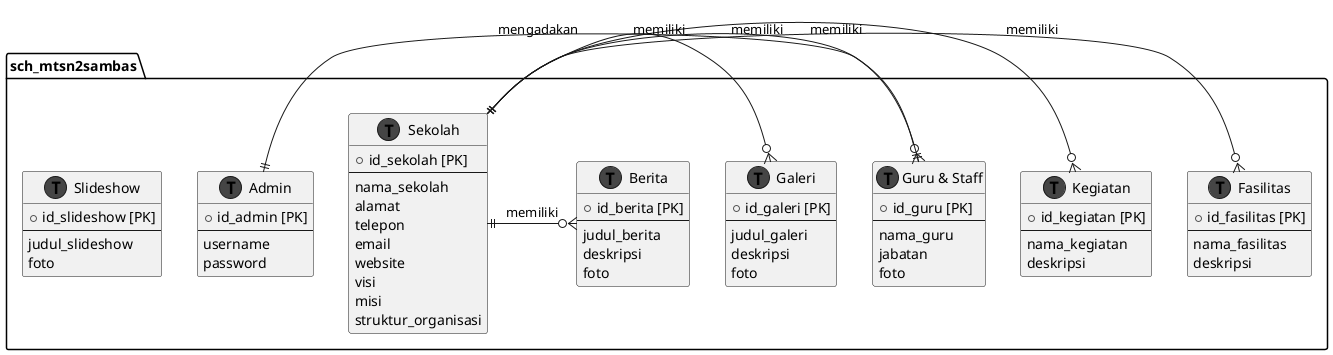 @startuml
!define TABLE_BORDER_COLOR DarkSlateGray
!define TABLE_HEADER_COLOR DarkSlateGray
!define TABLE_ROW_COLOR LightCyan

!define FK_COLOR DarkCyan

!define ENTITY_BORDER_COLOR Black
!define ENTITY_BACKGROUND_COLOR AliceBlue

!define RELATION_LINE_COLOR DarkSlateGray
!define RELATION_ARROW_COLOR DarkSlateGray

!define ATTR_FIELD_COLOR Black
!define ATTR_FIELD_BACKGROUND_COLOR PaleGreen

skinparam monochrome true
skinparam shadowing false

package "sch_mtsn2sambas" {
  entity "Sekolah" as sekolah <<T,TABLE_BORDER_COLOR>> {
    + id_sekolah [PK]
    --
    nama_sekolah
    alamat
    telepon
    email
    website
    visi
    misi
    struktur_organisasi
  }

  entity "Fasilitas" as fasilitas <<T, TABLE_BORDER_COLOR>> {
    + id_fasilitas [PK]
    --
    nama_fasilitas
    deskripsi
  }

  entity "Kegiatan" as kegiatan <<T, TABLE_BORDER_COLOR>> {
    + id_kegiatan [PK]
    --
    nama_kegiatan
    deskripsi
  }

  entity "Guru & Staff" as guru_staff <<T, TABLE_BORDER_COLOR>> {
    + id_guru [PK]
    --
    nama_guru
    jabatan
    foto
  }

  entity "Galeri" as galeri <<T, TABLE_BORDER_COLOR>> {
      + id_galeri [PK]
      --
       judul_galeri
      deskripsi
      foto
    }

  entity "Slideshow" as slideshow <<T, TABLE_BORDER_COLOR>> {
      + id_slideshow [PK]
      --
      judul_slideshow
      foto
    }

    entity "Berita" as berita <<T, TABLE_BORDER_COLOR>> {
        + id_berita [PK]
        --
        judul_berita
        deskripsi
        foto
      }

   entity "Admin" as admin <<T, TABLE_BORDER_COLOR>> {
      + id_admin [PK]
      --
      username
      password
    }


    sekolah ||-ri-o{ fasilitas : "memiliki"
    sekolah ||-ri-o{ kegiatan : "mengadakan"
    sekolah ||-ri-o{ guru_staff : "memiliki"
    sekolah ||-ri-o{ galeri : "memiliki"
    sekolah ||-ri-o{ berita : "memiliki"
    admin ||-ri-|| guru_staff : "memiliki"
  }


  @enduml